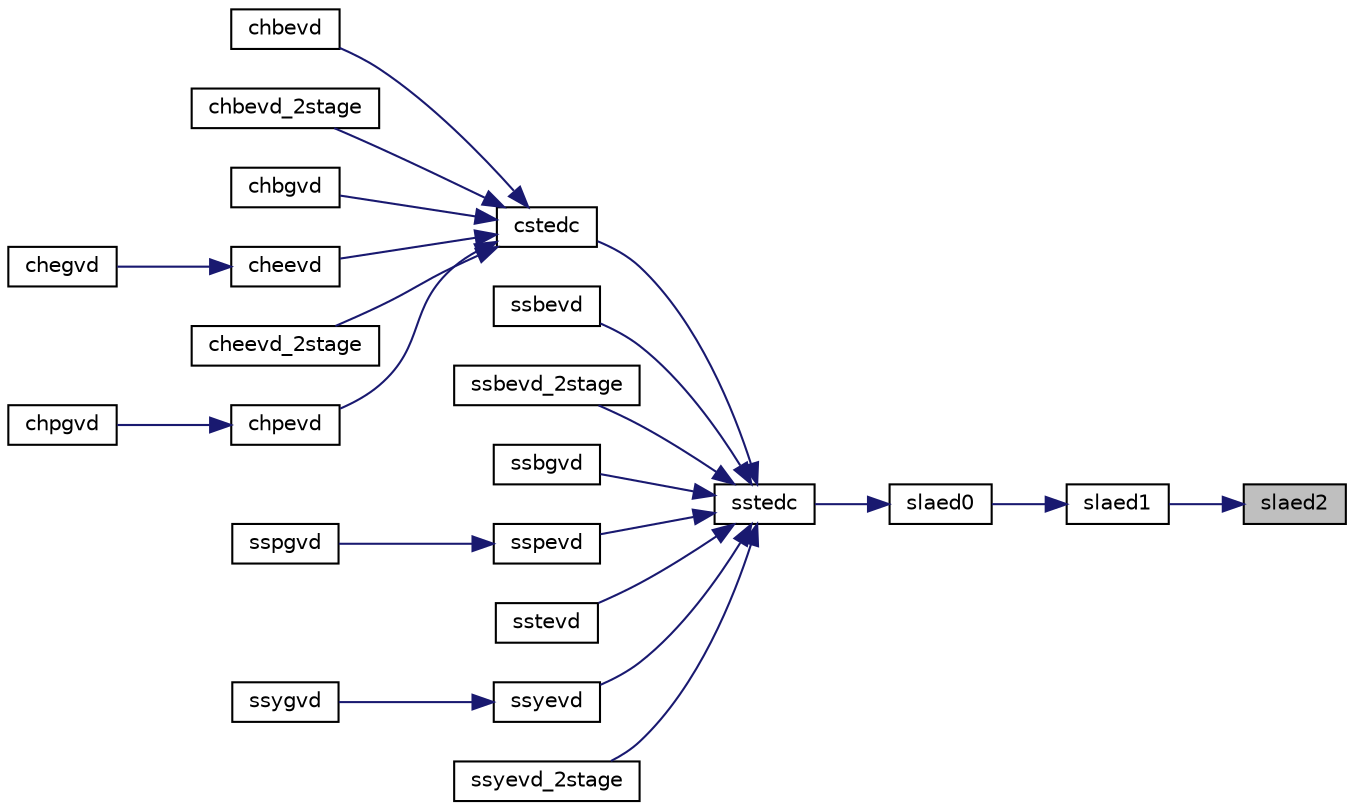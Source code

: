 digraph "slaed2"
{
 // LATEX_PDF_SIZE
  edge [fontname="Helvetica",fontsize="10",labelfontname="Helvetica",labelfontsize="10"];
  node [fontname="Helvetica",fontsize="10",shape=record];
  rankdir="RL";
  Node1 [label="slaed2",height=0.2,width=0.4,color="black", fillcolor="grey75", style="filled", fontcolor="black",tooltip="SLAED2 used by SSTEDC. Merges eigenvalues and deflates secular equation. Used when the original matri..."];
  Node1 -> Node2 [dir="back",color="midnightblue",fontsize="10",style="solid",fontname="Helvetica"];
  Node2 [label="slaed1",height=0.2,width=0.4,color="black", fillcolor="white", style="filled",URL="$slaed1_8f.html#af1b221f084e44d08f19e28811752c51d",tooltip="SLAED1 used by SSTEDC. Computes the updated eigensystem of a diagonal matrix after modification by a ..."];
  Node2 -> Node3 [dir="back",color="midnightblue",fontsize="10",style="solid",fontname="Helvetica"];
  Node3 [label="slaed0",height=0.2,width=0.4,color="black", fillcolor="white", style="filled",URL="$slaed0_8f.html#ac684c2e6104ed0b6c5b785e39d034132",tooltip="SLAED0 used by SSTEDC. Computes all eigenvalues and corresponding eigenvectors of an unreduced symmet..."];
  Node3 -> Node4 [dir="back",color="midnightblue",fontsize="10",style="solid",fontname="Helvetica"];
  Node4 [label="sstedc",height=0.2,width=0.4,color="black", fillcolor="white", style="filled",URL="$sstedc_8f.html#a52fb8b9ac59bd8629305b34520b58092",tooltip="SSTEDC"];
  Node4 -> Node5 [dir="back",color="midnightblue",fontsize="10",style="solid",fontname="Helvetica"];
  Node5 [label="cstedc",height=0.2,width=0.4,color="black", fillcolor="white", style="filled",URL="$cstedc_8f.html#ac4a9245e485f9cff743e018d1fa5d8e9",tooltip="CSTEDC"];
  Node5 -> Node6 [dir="back",color="midnightblue",fontsize="10",style="solid",fontname="Helvetica"];
  Node6 [label="chbevd",height=0.2,width=0.4,color="black", fillcolor="white", style="filled",URL="$chbevd_8f.html#a90a780f962a7affa9b0ee155985e80ab",tooltip="CHBEVD computes the eigenvalues and, optionally, the left and/or right eigenvectors for OTHER matrice..."];
  Node5 -> Node7 [dir="back",color="midnightblue",fontsize="10",style="solid",fontname="Helvetica"];
  Node7 [label="chbevd_2stage",height=0.2,width=0.4,color="black", fillcolor="white", style="filled",URL="$chbevd__2stage_8f.html#a85944a26d194ea013e9b2a25076fe9da",tooltip="CHBEVD_2STAGE computes the eigenvalues and, optionally, the left and/or right eigenvectors for OTHER ..."];
  Node5 -> Node8 [dir="back",color="midnightblue",fontsize="10",style="solid",fontname="Helvetica"];
  Node8 [label="chbgvd",height=0.2,width=0.4,color="black", fillcolor="white", style="filled",URL="$chbgvd_8f.html#a77b1c171ee971c0ff72107e4aa8b5376",tooltip="CHBGVD"];
  Node5 -> Node9 [dir="back",color="midnightblue",fontsize="10",style="solid",fontname="Helvetica"];
  Node9 [label="cheevd",height=0.2,width=0.4,color="black", fillcolor="white", style="filled",URL="$cheevd_8f.html#a6084b0819f9642f0db26257e8a3ebd42",tooltip="CHEEVD computes the eigenvalues and, optionally, the left and/or right eigenvectors for HE matrices"];
  Node9 -> Node10 [dir="back",color="midnightblue",fontsize="10",style="solid",fontname="Helvetica"];
  Node10 [label="chegvd",height=0.2,width=0.4,color="black", fillcolor="white", style="filled",URL="$chegvd_8f.html#a28ad734cb8f4deb96ba59c568cf3389e",tooltip="CHEGVD"];
  Node5 -> Node11 [dir="back",color="midnightblue",fontsize="10",style="solid",fontname="Helvetica"];
  Node11 [label="cheevd_2stage",height=0.2,width=0.4,color="black", fillcolor="white", style="filled",URL="$cheevd__2stage_8f.html#a7d77c89933d557e7131ebb6474e2a3c0",tooltip="CHEEVD_2STAGE computes the eigenvalues and, optionally, the left and/or right eigenvectors for HE mat..."];
  Node5 -> Node12 [dir="back",color="midnightblue",fontsize="10",style="solid",fontname="Helvetica"];
  Node12 [label="chpevd",height=0.2,width=0.4,color="black", fillcolor="white", style="filled",URL="$chpevd_8f.html#ae9a6d7c0d0e9908ee1586104c84760dc",tooltip="CHPEVD computes the eigenvalues and, optionally, the left and/or right eigenvectors for OTHER matrice..."];
  Node12 -> Node13 [dir="back",color="midnightblue",fontsize="10",style="solid",fontname="Helvetica"];
  Node13 [label="chpgvd",height=0.2,width=0.4,color="black", fillcolor="white", style="filled",URL="$chpgvd_8f.html#a014aa918f8b897bd887b9ba67242e0d5",tooltip="CHPGVD"];
  Node4 -> Node14 [dir="back",color="midnightblue",fontsize="10",style="solid",fontname="Helvetica"];
  Node14 [label="ssbevd",height=0.2,width=0.4,color="black", fillcolor="white", style="filled",URL="$ssbevd_8f.html#a40e8f9c2d9853f400715b94a9c5225ab",tooltip="SSBEVD computes the eigenvalues and, optionally, the left and/or right eigenvectors for OTHER matrice..."];
  Node4 -> Node15 [dir="back",color="midnightblue",fontsize="10",style="solid",fontname="Helvetica"];
  Node15 [label="ssbevd_2stage",height=0.2,width=0.4,color="black", fillcolor="white", style="filled",URL="$ssbevd__2stage_8f.html#ac844e5b72330b46b806ca01856b8078a",tooltip="SSBEVD_2STAGE computes the eigenvalues and, optionally, the left and/or right eigenvectors for OTHER ..."];
  Node4 -> Node16 [dir="back",color="midnightblue",fontsize="10",style="solid",fontname="Helvetica"];
  Node16 [label="ssbgvd",height=0.2,width=0.4,color="black", fillcolor="white", style="filled",URL="$ssbgvd_8f.html#a1db1fd0c060db1450df5955922555099",tooltip="SSBGVD"];
  Node4 -> Node17 [dir="back",color="midnightblue",fontsize="10",style="solid",fontname="Helvetica"];
  Node17 [label="sspevd",height=0.2,width=0.4,color="black", fillcolor="white", style="filled",URL="$sspevd_8f.html#ab12d98c1a742020839416cf5c086905b",tooltip="SSPEVD computes the eigenvalues and, optionally, the left and/or right eigenvectors for OTHER matrice..."];
  Node17 -> Node18 [dir="back",color="midnightblue",fontsize="10",style="solid",fontname="Helvetica"];
  Node18 [label="sspgvd",height=0.2,width=0.4,color="black", fillcolor="white", style="filled",URL="$sspgvd_8f.html#abe4f11f3ba16bc8f1bf087ef0f6897f1",tooltip="SSPGVD"];
  Node4 -> Node19 [dir="back",color="midnightblue",fontsize="10",style="solid",fontname="Helvetica"];
  Node19 [label="sstevd",height=0.2,width=0.4,color="black", fillcolor="white", style="filled",URL="$sstevd_8f.html#ad3d127183140e2efdc4dc1016f8f49ce",tooltip="SSTEVD computes the eigenvalues and, optionally, the left and/or right eigenvectors for OTHER matrice..."];
  Node4 -> Node20 [dir="back",color="midnightblue",fontsize="10",style="solid",fontname="Helvetica"];
  Node20 [label="ssyevd",height=0.2,width=0.4,color="black", fillcolor="white", style="filled",URL="$ssyevd_8f.html#a6b4d01c8952350ea557b90302ef9de4d",tooltip="SSYEVD computes the eigenvalues and, optionally, the left and/or right eigenvectors for SY matrices"];
  Node20 -> Node21 [dir="back",color="midnightblue",fontsize="10",style="solid",fontname="Helvetica"];
  Node21 [label="ssygvd",height=0.2,width=0.4,color="black", fillcolor="white", style="filled",URL="$ssygvd_8f.html#a728a73f9991d8490e62135c31c2017b8",tooltip="SSYGVD"];
  Node4 -> Node22 [dir="back",color="midnightblue",fontsize="10",style="solid",fontname="Helvetica"];
  Node22 [label="ssyevd_2stage",height=0.2,width=0.4,color="black", fillcolor="white", style="filled",URL="$ssyevd__2stage_8f.html#a183409fcfe0ad42c2a976c352e077850",tooltip="SSYEVD_2STAGE computes the eigenvalues and, optionally, the left and/or right eigenvectors for SY mat..."];
}

